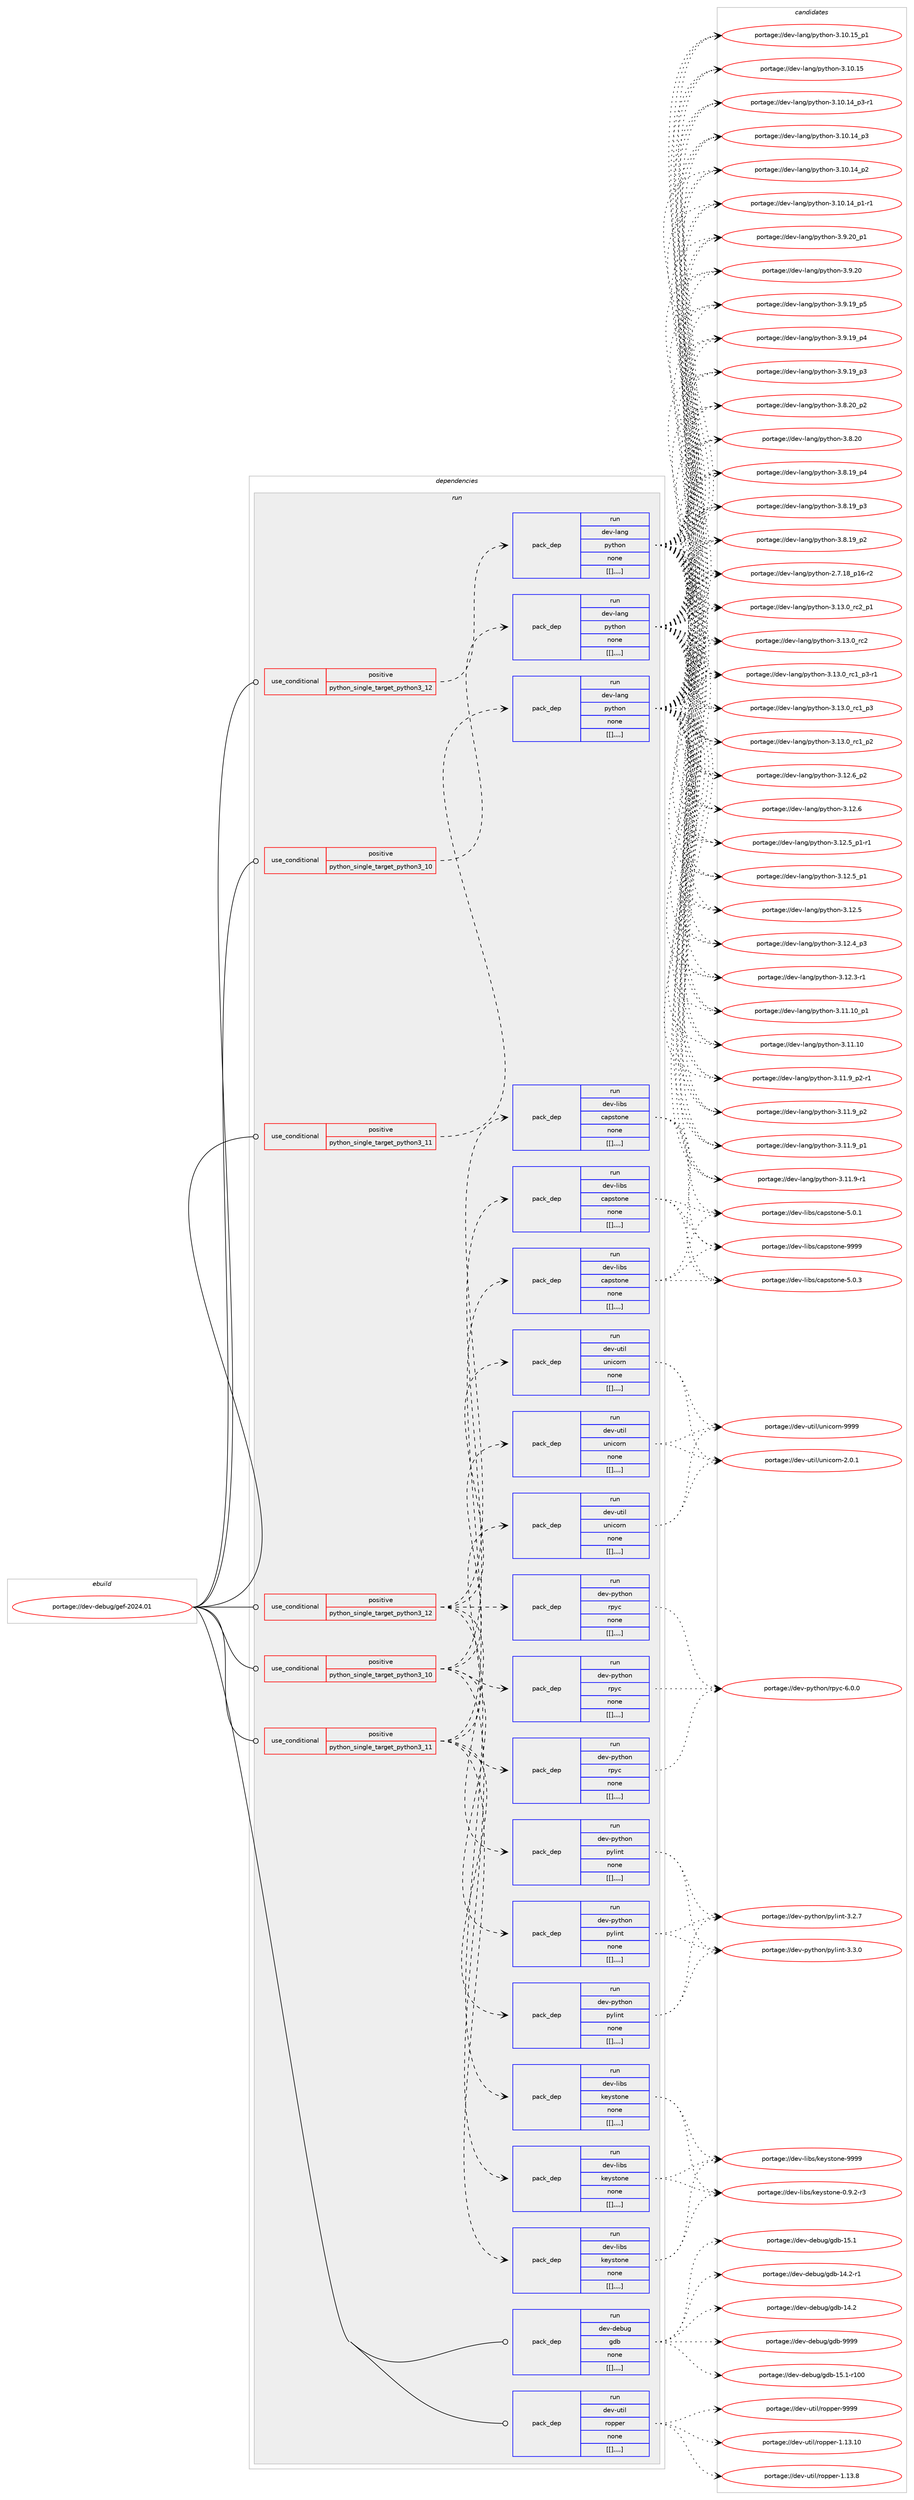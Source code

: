 digraph prolog {

# *************
# Graph options
# *************

newrank=true;
concentrate=true;
compound=true;
graph [rankdir=LR,fontname=Helvetica,fontsize=10,ranksep=1.5];#, ranksep=2.5, nodesep=0.2];
edge  [arrowhead=vee];
node  [fontname=Helvetica,fontsize=10];

# **********
# The ebuild
# **********

subgraph cluster_leftcol {
color=gray;
label=<<i>ebuild</i>>;
id [label="portage://dev-debug/gef-2024.01", color=red, width=4, href="../dev-debug/gef-2024.01.svg"];
}

# ****************
# The dependencies
# ****************

subgraph cluster_midcol {
color=gray;
label=<<i>dependencies</i>>;
subgraph cluster_compile {
fillcolor="#eeeeee";
style=filled;
label=<<i>compile</i>>;
}
subgraph cluster_compileandrun {
fillcolor="#eeeeee";
style=filled;
label=<<i>compile and run</i>>;
}
subgraph cluster_run {
fillcolor="#eeeeee";
style=filled;
label=<<i>run</i>>;
subgraph cond19665 {
dependency72326 [label=<<TABLE BORDER="0" CELLBORDER="1" CELLSPACING="0" CELLPADDING="4"><TR><TD ROWSPAN="3" CELLPADDING="10">use_conditional</TD></TR><TR><TD>positive</TD></TR><TR><TD>python_single_target_python3_10</TD></TR></TABLE>>, shape=none, color=red];
subgraph pack51718 {
dependency72327 [label=<<TABLE BORDER="0" CELLBORDER="1" CELLSPACING="0" CELLPADDING="4" WIDTH="220"><TR><TD ROWSPAN="6" CELLPADDING="30">pack_dep</TD></TR><TR><TD WIDTH="110">run</TD></TR><TR><TD>dev-lang</TD></TR><TR><TD>python</TD></TR><TR><TD>none</TD></TR><TR><TD>[[],,,,]</TD></TR></TABLE>>, shape=none, color=blue];
}
dependency72326:e -> dependency72327:w [weight=20,style="dashed",arrowhead="vee"];
}
id:e -> dependency72326:w [weight=20,style="solid",arrowhead="odot"];
subgraph cond19666 {
dependency72328 [label=<<TABLE BORDER="0" CELLBORDER="1" CELLSPACING="0" CELLPADDING="4"><TR><TD ROWSPAN="3" CELLPADDING="10">use_conditional</TD></TR><TR><TD>positive</TD></TR><TR><TD>python_single_target_python3_10</TD></TR></TABLE>>, shape=none, color=red];
subgraph pack51719 {
dependency72329 [label=<<TABLE BORDER="0" CELLBORDER="1" CELLSPACING="0" CELLPADDING="4" WIDTH="220"><TR><TD ROWSPAN="6" CELLPADDING="30">pack_dep</TD></TR><TR><TD WIDTH="110">run</TD></TR><TR><TD>dev-libs</TD></TR><TR><TD>capstone</TD></TR><TR><TD>none</TD></TR><TR><TD>[[],,,,]</TD></TR></TABLE>>, shape=none, color=blue];
}
dependency72328:e -> dependency72329:w [weight=20,style="dashed",arrowhead="vee"];
subgraph pack51720 {
dependency72330 [label=<<TABLE BORDER="0" CELLBORDER="1" CELLSPACING="0" CELLPADDING="4" WIDTH="220"><TR><TD ROWSPAN="6" CELLPADDING="30">pack_dep</TD></TR><TR><TD WIDTH="110">run</TD></TR><TR><TD>dev-libs</TD></TR><TR><TD>keystone</TD></TR><TR><TD>none</TD></TR><TR><TD>[[],,,,]</TD></TR></TABLE>>, shape=none, color=blue];
}
dependency72328:e -> dependency72330:w [weight=20,style="dashed",arrowhead="vee"];
subgraph pack51721 {
dependency72331 [label=<<TABLE BORDER="0" CELLBORDER="1" CELLSPACING="0" CELLPADDING="4" WIDTH="220"><TR><TD ROWSPAN="6" CELLPADDING="30">pack_dep</TD></TR><TR><TD WIDTH="110">run</TD></TR><TR><TD>dev-python</TD></TR><TR><TD>pylint</TD></TR><TR><TD>none</TD></TR><TR><TD>[[],,,,]</TD></TR></TABLE>>, shape=none, color=blue];
}
dependency72328:e -> dependency72331:w [weight=20,style="dashed",arrowhead="vee"];
subgraph pack51722 {
dependency72332 [label=<<TABLE BORDER="0" CELLBORDER="1" CELLSPACING="0" CELLPADDING="4" WIDTH="220"><TR><TD ROWSPAN="6" CELLPADDING="30">pack_dep</TD></TR><TR><TD WIDTH="110">run</TD></TR><TR><TD>dev-python</TD></TR><TR><TD>rpyc</TD></TR><TR><TD>none</TD></TR><TR><TD>[[],,,,]</TD></TR></TABLE>>, shape=none, color=blue];
}
dependency72328:e -> dependency72332:w [weight=20,style="dashed",arrowhead="vee"];
subgraph pack51723 {
dependency72333 [label=<<TABLE BORDER="0" CELLBORDER="1" CELLSPACING="0" CELLPADDING="4" WIDTH="220"><TR><TD ROWSPAN="6" CELLPADDING="30">pack_dep</TD></TR><TR><TD WIDTH="110">run</TD></TR><TR><TD>dev-util</TD></TR><TR><TD>unicorn</TD></TR><TR><TD>none</TD></TR><TR><TD>[[],,,,]</TD></TR></TABLE>>, shape=none, color=blue];
}
dependency72328:e -> dependency72333:w [weight=20,style="dashed",arrowhead="vee"];
}
id:e -> dependency72328:w [weight=20,style="solid",arrowhead="odot"];
subgraph cond19667 {
dependency72334 [label=<<TABLE BORDER="0" CELLBORDER="1" CELLSPACING="0" CELLPADDING="4"><TR><TD ROWSPAN="3" CELLPADDING="10">use_conditional</TD></TR><TR><TD>positive</TD></TR><TR><TD>python_single_target_python3_11</TD></TR></TABLE>>, shape=none, color=red];
subgraph pack51724 {
dependency72335 [label=<<TABLE BORDER="0" CELLBORDER="1" CELLSPACING="0" CELLPADDING="4" WIDTH="220"><TR><TD ROWSPAN="6" CELLPADDING="30">pack_dep</TD></TR><TR><TD WIDTH="110">run</TD></TR><TR><TD>dev-lang</TD></TR><TR><TD>python</TD></TR><TR><TD>none</TD></TR><TR><TD>[[],,,,]</TD></TR></TABLE>>, shape=none, color=blue];
}
dependency72334:e -> dependency72335:w [weight=20,style="dashed",arrowhead="vee"];
}
id:e -> dependency72334:w [weight=20,style="solid",arrowhead="odot"];
subgraph cond19668 {
dependency72336 [label=<<TABLE BORDER="0" CELLBORDER="1" CELLSPACING="0" CELLPADDING="4"><TR><TD ROWSPAN="3" CELLPADDING="10">use_conditional</TD></TR><TR><TD>positive</TD></TR><TR><TD>python_single_target_python3_11</TD></TR></TABLE>>, shape=none, color=red];
subgraph pack51725 {
dependency72337 [label=<<TABLE BORDER="0" CELLBORDER="1" CELLSPACING="0" CELLPADDING="4" WIDTH="220"><TR><TD ROWSPAN="6" CELLPADDING="30">pack_dep</TD></TR><TR><TD WIDTH="110">run</TD></TR><TR><TD>dev-libs</TD></TR><TR><TD>capstone</TD></TR><TR><TD>none</TD></TR><TR><TD>[[],,,,]</TD></TR></TABLE>>, shape=none, color=blue];
}
dependency72336:e -> dependency72337:w [weight=20,style="dashed",arrowhead="vee"];
subgraph pack51726 {
dependency72338 [label=<<TABLE BORDER="0" CELLBORDER="1" CELLSPACING="0" CELLPADDING="4" WIDTH="220"><TR><TD ROWSPAN="6" CELLPADDING="30">pack_dep</TD></TR><TR><TD WIDTH="110">run</TD></TR><TR><TD>dev-libs</TD></TR><TR><TD>keystone</TD></TR><TR><TD>none</TD></TR><TR><TD>[[],,,,]</TD></TR></TABLE>>, shape=none, color=blue];
}
dependency72336:e -> dependency72338:w [weight=20,style="dashed",arrowhead="vee"];
subgraph pack51727 {
dependency72339 [label=<<TABLE BORDER="0" CELLBORDER="1" CELLSPACING="0" CELLPADDING="4" WIDTH="220"><TR><TD ROWSPAN="6" CELLPADDING="30">pack_dep</TD></TR><TR><TD WIDTH="110">run</TD></TR><TR><TD>dev-python</TD></TR><TR><TD>pylint</TD></TR><TR><TD>none</TD></TR><TR><TD>[[],,,,]</TD></TR></TABLE>>, shape=none, color=blue];
}
dependency72336:e -> dependency72339:w [weight=20,style="dashed",arrowhead="vee"];
subgraph pack51728 {
dependency72340 [label=<<TABLE BORDER="0" CELLBORDER="1" CELLSPACING="0" CELLPADDING="4" WIDTH="220"><TR><TD ROWSPAN="6" CELLPADDING="30">pack_dep</TD></TR><TR><TD WIDTH="110">run</TD></TR><TR><TD>dev-python</TD></TR><TR><TD>rpyc</TD></TR><TR><TD>none</TD></TR><TR><TD>[[],,,,]</TD></TR></TABLE>>, shape=none, color=blue];
}
dependency72336:e -> dependency72340:w [weight=20,style="dashed",arrowhead="vee"];
subgraph pack51729 {
dependency72341 [label=<<TABLE BORDER="0" CELLBORDER="1" CELLSPACING="0" CELLPADDING="4" WIDTH="220"><TR><TD ROWSPAN="6" CELLPADDING="30">pack_dep</TD></TR><TR><TD WIDTH="110">run</TD></TR><TR><TD>dev-util</TD></TR><TR><TD>unicorn</TD></TR><TR><TD>none</TD></TR><TR><TD>[[],,,,]</TD></TR></TABLE>>, shape=none, color=blue];
}
dependency72336:e -> dependency72341:w [weight=20,style="dashed",arrowhead="vee"];
}
id:e -> dependency72336:w [weight=20,style="solid",arrowhead="odot"];
subgraph cond19669 {
dependency72342 [label=<<TABLE BORDER="0" CELLBORDER="1" CELLSPACING="0" CELLPADDING="4"><TR><TD ROWSPAN="3" CELLPADDING="10">use_conditional</TD></TR><TR><TD>positive</TD></TR><TR><TD>python_single_target_python3_12</TD></TR></TABLE>>, shape=none, color=red];
subgraph pack51730 {
dependency72343 [label=<<TABLE BORDER="0" CELLBORDER="1" CELLSPACING="0" CELLPADDING="4" WIDTH="220"><TR><TD ROWSPAN="6" CELLPADDING="30">pack_dep</TD></TR><TR><TD WIDTH="110">run</TD></TR><TR><TD>dev-lang</TD></TR><TR><TD>python</TD></TR><TR><TD>none</TD></TR><TR><TD>[[],,,,]</TD></TR></TABLE>>, shape=none, color=blue];
}
dependency72342:e -> dependency72343:w [weight=20,style="dashed",arrowhead="vee"];
}
id:e -> dependency72342:w [weight=20,style="solid",arrowhead="odot"];
subgraph cond19670 {
dependency72344 [label=<<TABLE BORDER="0" CELLBORDER="1" CELLSPACING="0" CELLPADDING="4"><TR><TD ROWSPAN="3" CELLPADDING="10">use_conditional</TD></TR><TR><TD>positive</TD></TR><TR><TD>python_single_target_python3_12</TD></TR></TABLE>>, shape=none, color=red];
subgraph pack51731 {
dependency72345 [label=<<TABLE BORDER="0" CELLBORDER="1" CELLSPACING="0" CELLPADDING="4" WIDTH="220"><TR><TD ROWSPAN="6" CELLPADDING="30">pack_dep</TD></TR><TR><TD WIDTH="110">run</TD></TR><TR><TD>dev-libs</TD></TR><TR><TD>capstone</TD></TR><TR><TD>none</TD></TR><TR><TD>[[],,,,]</TD></TR></TABLE>>, shape=none, color=blue];
}
dependency72344:e -> dependency72345:w [weight=20,style="dashed",arrowhead="vee"];
subgraph pack51732 {
dependency72346 [label=<<TABLE BORDER="0" CELLBORDER="1" CELLSPACING="0" CELLPADDING="4" WIDTH="220"><TR><TD ROWSPAN="6" CELLPADDING="30">pack_dep</TD></TR><TR><TD WIDTH="110">run</TD></TR><TR><TD>dev-libs</TD></TR><TR><TD>keystone</TD></TR><TR><TD>none</TD></TR><TR><TD>[[],,,,]</TD></TR></TABLE>>, shape=none, color=blue];
}
dependency72344:e -> dependency72346:w [weight=20,style="dashed",arrowhead="vee"];
subgraph pack51733 {
dependency72347 [label=<<TABLE BORDER="0" CELLBORDER="1" CELLSPACING="0" CELLPADDING="4" WIDTH="220"><TR><TD ROWSPAN="6" CELLPADDING="30">pack_dep</TD></TR><TR><TD WIDTH="110">run</TD></TR><TR><TD>dev-python</TD></TR><TR><TD>pylint</TD></TR><TR><TD>none</TD></TR><TR><TD>[[],,,,]</TD></TR></TABLE>>, shape=none, color=blue];
}
dependency72344:e -> dependency72347:w [weight=20,style="dashed",arrowhead="vee"];
subgraph pack51734 {
dependency72348 [label=<<TABLE BORDER="0" CELLBORDER="1" CELLSPACING="0" CELLPADDING="4" WIDTH="220"><TR><TD ROWSPAN="6" CELLPADDING="30">pack_dep</TD></TR><TR><TD WIDTH="110">run</TD></TR><TR><TD>dev-python</TD></TR><TR><TD>rpyc</TD></TR><TR><TD>none</TD></TR><TR><TD>[[],,,,]</TD></TR></TABLE>>, shape=none, color=blue];
}
dependency72344:e -> dependency72348:w [weight=20,style="dashed",arrowhead="vee"];
subgraph pack51735 {
dependency72349 [label=<<TABLE BORDER="0" CELLBORDER="1" CELLSPACING="0" CELLPADDING="4" WIDTH="220"><TR><TD ROWSPAN="6" CELLPADDING="30">pack_dep</TD></TR><TR><TD WIDTH="110">run</TD></TR><TR><TD>dev-util</TD></TR><TR><TD>unicorn</TD></TR><TR><TD>none</TD></TR><TR><TD>[[],,,,]</TD></TR></TABLE>>, shape=none, color=blue];
}
dependency72344:e -> dependency72349:w [weight=20,style="dashed",arrowhead="vee"];
}
id:e -> dependency72344:w [weight=20,style="solid",arrowhead="odot"];
subgraph pack51736 {
dependency72350 [label=<<TABLE BORDER="0" CELLBORDER="1" CELLSPACING="0" CELLPADDING="4" WIDTH="220"><TR><TD ROWSPAN="6" CELLPADDING="30">pack_dep</TD></TR><TR><TD WIDTH="110">run</TD></TR><TR><TD>dev-debug</TD></TR><TR><TD>gdb</TD></TR><TR><TD>none</TD></TR><TR><TD>[[],,,,]</TD></TR></TABLE>>, shape=none, color=blue];
}
id:e -> dependency72350:w [weight=20,style="solid",arrowhead="odot"];
subgraph pack51737 {
dependency72351 [label=<<TABLE BORDER="0" CELLBORDER="1" CELLSPACING="0" CELLPADDING="4" WIDTH="220"><TR><TD ROWSPAN="6" CELLPADDING="30">pack_dep</TD></TR><TR><TD WIDTH="110">run</TD></TR><TR><TD>dev-util</TD></TR><TR><TD>ropper</TD></TR><TR><TD>none</TD></TR><TR><TD>[[],,,,]</TD></TR></TABLE>>, shape=none, color=blue];
}
id:e -> dependency72351:w [weight=20,style="solid",arrowhead="odot"];
}
}

# **************
# The candidates
# **************

subgraph cluster_choices {
rank=same;
color=gray;
label=<<i>candidates</i>>;

subgraph choice51718 {
color=black;
nodesep=1;
choice100101118451089711010347112121116104111110455146495146489511499509511249 [label="portage://dev-lang/python-3.13.0_rc2_p1", color=red, width=4,href="../dev-lang/python-3.13.0_rc2_p1.svg"];
choice10010111845108971101034711212111610411111045514649514648951149950 [label="portage://dev-lang/python-3.13.0_rc2", color=red, width=4,href="../dev-lang/python-3.13.0_rc2.svg"];
choice1001011184510897110103471121211161041111104551464951464895114994995112514511449 [label="portage://dev-lang/python-3.13.0_rc1_p3-r1", color=red, width=4,href="../dev-lang/python-3.13.0_rc1_p3-r1.svg"];
choice100101118451089711010347112121116104111110455146495146489511499499511251 [label="portage://dev-lang/python-3.13.0_rc1_p3", color=red, width=4,href="../dev-lang/python-3.13.0_rc1_p3.svg"];
choice100101118451089711010347112121116104111110455146495146489511499499511250 [label="portage://dev-lang/python-3.13.0_rc1_p2", color=red, width=4,href="../dev-lang/python-3.13.0_rc1_p2.svg"];
choice100101118451089711010347112121116104111110455146495046549511250 [label="portage://dev-lang/python-3.12.6_p2", color=red, width=4,href="../dev-lang/python-3.12.6_p2.svg"];
choice10010111845108971101034711212111610411111045514649504654 [label="portage://dev-lang/python-3.12.6", color=red, width=4,href="../dev-lang/python-3.12.6.svg"];
choice1001011184510897110103471121211161041111104551464950465395112494511449 [label="portage://dev-lang/python-3.12.5_p1-r1", color=red, width=4,href="../dev-lang/python-3.12.5_p1-r1.svg"];
choice100101118451089711010347112121116104111110455146495046539511249 [label="portage://dev-lang/python-3.12.5_p1", color=red, width=4,href="../dev-lang/python-3.12.5_p1.svg"];
choice10010111845108971101034711212111610411111045514649504653 [label="portage://dev-lang/python-3.12.5", color=red, width=4,href="../dev-lang/python-3.12.5.svg"];
choice100101118451089711010347112121116104111110455146495046529511251 [label="portage://dev-lang/python-3.12.4_p3", color=red, width=4,href="../dev-lang/python-3.12.4_p3.svg"];
choice100101118451089711010347112121116104111110455146495046514511449 [label="portage://dev-lang/python-3.12.3-r1", color=red, width=4,href="../dev-lang/python-3.12.3-r1.svg"];
choice10010111845108971101034711212111610411111045514649494649489511249 [label="portage://dev-lang/python-3.11.10_p1", color=red, width=4,href="../dev-lang/python-3.11.10_p1.svg"];
choice1001011184510897110103471121211161041111104551464949464948 [label="portage://dev-lang/python-3.11.10", color=red, width=4,href="../dev-lang/python-3.11.10.svg"];
choice1001011184510897110103471121211161041111104551464949465795112504511449 [label="portage://dev-lang/python-3.11.9_p2-r1", color=red, width=4,href="../dev-lang/python-3.11.9_p2-r1.svg"];
choice100101118451089711010347112121116104111110455146494946579511250 [label="portage://dev-lang/python-3.11.9_p2", color=red, width=4,href="../dev-lang/python-3.11.9_p2.svg"];
choice100101118451089711010347112121116104111110455146494946579511249 [label="portage://dev-lang/python-3.11.9_p1", color=red, width=4,href="../dev-lang/python-3.11.9_p1.svg"];
choice100101118451089711010347112121116104111110455146494946574511449 [label="portage://dev-lang/python-3.11.9-r1", color=red, width=4,href="../dev-lang/python-3.11.9-r1.svg"];
choice10010111845108971101034711212111610411111045514649484649539511249 [label="portage://dev-lang/python-3.10.15_p1", color=red, width=4,href="../dev-lang/python-3.10.15_p1.svg"];
choice1001011184510897110103471121211161041111104551464948464953 [label="portage://dev-lang/python-3.10.15", color=red, width=4,href="../dev-lang/python-3.10.15.svg"];
choice100101118451089711010347112121116104111110455146494846495295112514511449 [label="portage://dev-lang/python-3.10.14_p3-r1", color=red, width=4,href="../dev-lang/python-3.10.14_p3-r1.svg"];
choice10010111845108971101034711212111610411111045514649484649529511251 [label="portage://dev-lang/python-3.10.14_p3", color=red, width=4,href="../dev-lang/python-3.10.14_p3.svg"];
choice10010111845108971101034711212111610411111045514649484649529511250 [label="portage://dev-lang/python-3.10.14_p2", color=red, width=4,href="../dev-lang/python-3.10.14_p2.svg"];
choice100101118451089711010347112121116104111110455146494846495295112494511449 [label="portage://dev-lang/python-3.10.14_p1-r1", color=red, width=4,href="../dev-lang/python-3.10.14_p1-r1.svg"];
choice100101118451089711010347112121116104111110455146574650489511249 [label="portage://dev-lang/python-3.9.20_p1", color=red, width=4,href="../dev-lang/python-3.9.20_p1.svg"];
choice10010111845108971101034711212111610411111045514657465048 [label="portage://dev-lang/python-3.9.20", color=red, width=4,href="../dev-lang/python-3.9.20.svg"];
choice100101118451089711010347112121116104111110455146574649579511253 [label="portage://dev-lang/python-3.9.19_p5", color=red, width=4,href="../dev-lang/python-3.9.19_p5.svg"];
choice100101118451089711010347112121116104111110455146574649579511252 [label="portage://dev-lang/python-3.9.19_p4", color=red, width=4,href="../dev-lang/python-3.9.19_p4.svg"];
choice100101118451089711010347112121116104111110455146574649579511251 [label="portage://dev-lang/python-3.9.19_p3", color=red, width=4,href="../dev-lang/python-3.9.19_p3.svg"];
choice100101118451089711010347112121116104111110455146564650489511250 [label="portage://dev-lang/python-3.8.20_p2", color=red, width=4,href="../dev-lang/python-3.8.20_p2.svg"];
choice10010111845108971101034711212111610411111045514656465048 [label="portage://dev-lang/python-3.8.20", color=red, width=4,href="../dev-lang/python-3.8.20.svg"];
choice100101118451089711010347112121116104111110455146564649579511252 [label="portage://dev-lang/python-3.8.19_p4", color=red, width=4,href="../dev-lang/python-3.8.19_p4.svg"];
choice100101118451089711010347112121116104111110455146564649579511251 [label="portage://dev-lang/python-3.8.19_p3", color=red, width=4,href="../dev-lang/python-3.8.19_p3.svg"];
choice100101118451089711010347112121116104111110455146564649579511250 [label="portage://dev-lang/python-3.8.19_p2", color=red, width=4,href="../dev-lang/python-3.8.19_p2.svg"];
choice100101118451089711010347112121116104111110455046554649569511249544511450 [label="portage://dev-lang/python-2.7.18_p16-r2", color=red, width=4,href="../dev-lang/python-2.7.18_p16-r2.svg"];
dependency72327:e -> choice100101118451089711010347112121116104111110455146495146489511499509511249:w [style=dotted,weight="100"];
dependency72327:e -> choice10010111845108971101034711212111610411111045514649514648951149950:w [style=dotted,weight="100"];
dependency72327:e -> choice1001011184510897110103471121211161041111104551464951464895114994995112514511449:w [style=dotted,weight="100"];
dependency72327:e -> choice100101118451089711010347112121116104111110455146495146489511499499511251:w [style=dotted,weight="100"];
dependency72327:e -> choice100101118451089711010347112121116104111110455146495146489511499499511250:w [style=dotted,weight="100"];
dependency72327:e -> choice100101118451089711010347112121116104111110455146495046549511250:w [style=dotted,weight="100"];
dependency72327:e -> choice10010111845108971101034711212111610411111045514649504654:w [style=dotted,weight="100"];
dependency72327:e -> choice1001011184510897110103471121211161041111104551464950465395112494511449:w [style=dotted,weight="100"];
dependency72327:e -> choice100101118451089711010347112121116104111110455146495046539511249:w [style=dotted,weight="100"];
dependency72327:e -> choice10010111845108971101034711212111610411111045514649504653:w [style=dotted,weight="100"];
dependency72327:e -> choice100101118451089711010347112121116104111110455146495046529511251:w [style=dotted,weight="100"];
dependency72327:e -> choice100101118451089711010347112121116104111110455146495046514511449:w [style=dotted,weight="100"];
dependency72327:e -> choice10010111845108971101034711212111610411111045514649494649489511249:w [style=dotted,weight="100"];
dependency72327:e -> choice1001011184510897110103471121211161041111104551464949464948:w [style=dotted,weight="100"];
dependency72327:e -> choice1001011184510897110103471121211161041111104551464949465795112504511449:w [style=dotted,weight="100"];
dependency72327:e -> choice100101118451089711010347112121116104111110455146494946579511250:w [style=dotted,weight="100"];
dependency72327:e -> choice100101118451089711010347112121116104111110455146494946579511249:w [style=dotted,weight="100"];
dependency72327:e -> choice100101118451089711010347112121116104111110455146494946574511449:w [style=dotted,weight="100"];
dependency72327:e -> choice10010111845108971101034711212111610411111045514649484649539511249:w [style=dotted,weight="100"];
dependency72327:e -> choice1001011184510897110103471121211161041111104551464948464953:w [style=dotted,weight="100"];
dependency72327:e -> choice100101118451089711010347112121116104111110455146494846495295112514511449:w [style=dotted,weight="100"];
dependency72327:e -> choice10010111845108971101034711212111610411111045514649484649529511251:w [style=dotted,weight="100"];
dependency72327:e -> choice10010111845108971101034711212111610411111045514649484649529511250:w [style=dotted,weight="100"];
dependency72327:e -> choice100101118451089711010347112121116104111110455146494846495295112494511449:w [style=dotted,weight="100"];
dependency72327:e -> choice100101118451089711010347112121116104111110455146574650489511249:w [style=dotted,weight="100"];
dependency72327:e -> choice10010111845108971101034711212111610411111045514657465048:w [style=dotted,weight="100"];
dependency72327:e -> choice100101118451089711010347112121116104111110455146574649579511253:w [style=dotted,weight="100"];
dependency72327:e -> choice100101118451089711010347112121116104111110455146574649579511252:w [style=dotted,weight="100"];
dependency72327:e -> choice100101118451089711010347112121116104111110455146574649579511251:w [style=dotted,weight="100"];
dependency72327:e -> choice100101118451089711010347112121116104111110455146564650489511250:w [style=dotted,weight="100"];
dependency72327:e -> choice10010111845108971101034711212111610411111045514656465048:w [style=dotted,weight="100"];
dependency72327:e -> choice100101118451089711010347112121116104111110455146564649579511252:w [style=dotted,weight="100"];
dependency72327:e -> choice100101118451089711010347112121116104111110455146564649579511251:w [style=dotted,weight="100"];
dependency72327:e -> choice100101118451089711010347112121116104111110455146564649579511250:w [style=dotted,weight="100"];
dependency72327:e -> choice100101118451089711010347112121116104111110455046554649569511249544511450:w [style=dotted,weight="100"];
}
subgraph choice51719 {
color=black;
nodesep=1;
choice10010111845108105981154799971121151161111101014557575757 [label="portage://dev-libs/capstone-9999", color=red, width=4,href="../dev-libs/capstone-9999.svg"];
choice1001011184510810598115479997112115116111110101455346484651 [label="portage://dev-libs/capstone-5.0.3", color=red, width=4,href="../dev-libs/capstone-5.0.3.svg"];
choice1001011184510810598115479997112115116111110101455346484649 [label="portage://dev-libs/capstone-5.0.1", color=red, width=4,href="../dev-libs/capstone-5.0.1.svg"];
dependency72329:e -> choice10010111845108105981154799971121151161111101014557575757:w [style=dotted,weight="100"];
dependency72329:e -> choice1001011184510810598115479997112115116111110101455346484651:w [style=dotted,weight="100"];
dependency72329:e -> choice1001011184510810598115479997112115116111110101455346484649:w [style=dotted,weight="100"];
}
subgraph choice51720 {
color=black;
nodesep=1;
choice1001011184510810598115471071011211151161111101014557575757 [label="portage://dev-libs/keystone-9999", color=red, width=4,href="../dev-libs/keystone-9999.svg"];
choice1001011184510810598115471071011211151161111101014548465746504511451 [label="portage://dev-libs/keystone-0.9.2-r3", color=red, width=4,href="../dev-libs/keystone-0.9.2-r3.svg"];
dependency72330:e -> choice1001011184510810598115471071011211151161111101014557575757:w [style=dotted,weight="100"];
dependency72330:e -> choice1001011184510810598115471071011211151161111101014548465746504511451:w [style=dotted,weight="100"];
}
subgraph choice51721 {
color=black;
nodesep=1;
choice1001011184511212111610411111047112121108105110116455146514648 [label="portage://dev-python/pylint-3.3.0", color=red, width=4,href="../dev-python/pylint-3.3.0.svg"];
choice1001011184511212111610411111047112121108105110116455146504655 [label="portage://dev-python/pylint-3.2.7", color=red, width=4,href="../dev-python/pylint-3.2.7.svg"];
dependency72331:e -> choice1001011184511212111610411111047112121108105110116455146514648:w [style=dotted,weight="100"];
dependency72331:e -> choice1001011184511212111610411111047112121108105110116455146504655:w [style=dotted,weight="100"];
}
subgraph choice51722 {
color=black;
nodesep=1;
choice100101118451121211161041111104711411212199455446484648 [label="portage://dev-python/rpyc-6.0.0", color=red, width=4,href="../dev-python/rpyc-6.0.0.svg"];
dependency72332:e -> choice100101118451121211161041111104711411212199455446484648:w [style=dotted,weight="100"];
}
subgraph choice51723 {
color=black;
nodesep=1;
choice1001011184511711610510847117110105991111141104557575757 [label="portage://dev-util/unicorn-9999", color=red, width=4,href="../dev-util/unicorn-9999.svg"];
choice100101118451171161051084711711010599111114110455046484649 [label="portage://dev-util/unicorn-2.0.1", color=red, width=4,href="../dev-util/unicorn-2.0.1.svg"];
dependency72333:e -> choice1001011184511711610510847117110105991111141104557575757:w [style=dotted,weight="100"];
dependency72333:e -> choice100101118451171161051084711711010599111114110455046484649:w [style=dotted,weight="100"];
}
subgraph choice51724 {
color=black;
nodesep=1;
choice100101118451089711010347112121116104111110455146495146489511499509511249 [label="portage://dev-lang/python-3.13.0_rc2_p1", color=red, width=4,href="../dev-lang/python-3.13.0_rc2_p1.svg"];
choice10010111845108971101034711212111610411111045514649514648951149950 [label="portage://dev-lang/python-3.13.0_rc2", color=red, width=4,href="../dev-lang/python-3.13.0_rc2.svg"];
choice1001011184510897110103471121211161041111104551464951464895114994995112514511449 [label="portage://dev-lang/python-3.13.0_rc1_p3-r1", color=red, width=4,href="../dev-lang/python-3.13.0_rc1_p3-r1.svg"];
choice100101118451089711010347112121116104111110455146495146489511499499511251 [label="portage://dev-lang/python-3.13.0_rc1_p3", color=red, width=4,href="../dev-lang/python-3.13.0_rc1_p3.svg"];
choice100101118451089711010347112121116104111110455146495146489511499499511250 [label="portage://dev-lang/python-3.13.0_rc1_p2", color=red, width=4,href="../dev-lang/python-3.13.0_rc1_p2.svg"];
choice100101118451089711010347112121116104111110455146495046549511250 [label="portage://dev-lang/python-3.12.6_p2", color=red, width=4,href="../dev-lang/python-3.12.6_p2.svg"];
choice10010111845108971101034711212111610411111045514649504654 [label="portage://dev-lang/python-3.12.6", color=red, width=4,href="../dev-lang/python-3.12.6.svg"];
choice1001011184510897110103471121211161041111104551464950465395112494511449 [label="portage://dev-lang/python-3.12.5_p1-r1", color=red, width=4,href="../dev-lang/python-3.12.5_p1-r1.svg"];
choice100101118451089711010347112121116104111110455146495046539511249 [label="portage://dev-lang/python-3.12.5_p1", color=red, width=4,href="../dev-lang/python-3.12.5_p1.svg"];
choice10010111845108971101034711212111610411111045514649504653 [label="portage://dev-lang/python-3.12.5", color=red, width=4,href="../dev-lang/python-3.12.5.svg"];
choice100101118451089711010347112121116104111110455146495046529511251 [label="portage://dev-lang/python-3.12.4_p3", color=red, width=4,href="../dev-lang/python-3.12.4_p3.svg"];
choice100101118451089711010347112121116104111110455146495046514511449 [label="portage://dev-lang/python-3.12.3-r1", color=red, width=4,href="../dev-lang/python-3.12.3-r1.svg"];
choice10010111845108971101034711212111610411111045514649494649489511249 [label="portage://dev-lang/python-3.11.10_p1", color=red, width=4,href="../dev-lang/python-3.11.10_p1.svg"];
choice1001011184510897110103471121211161041111104551464949464948 [label="portage://dev-lang/python-3.11.10", color=red, width=4,href="../dev-lang/python-3.11.10.svg"];
choice1001011184510897110103471121211161041111104551464949465795112504511449 [label="portage://dev-lang/python-3.11.9_p2-r1", color=red, width=4,href="../dev-lang/python-3.11.9_p2-r1.svg"];
choice100101118451089711010347112121116104111110455146494946579511250 [label="portage://dev-lang/python-3.11.9_p2", color=red, width=4,href="../dev-lang/python-3.11.9_p2.svg"];
choice100101118451089711010347112121116104111110455146494946579511249 [label="portage://dev-lang/python-3.11.9_p1", color=red, width=4,href="../dev-lang/python-3.11.9_p1.svg"];
choice100101118451089711010347112121116104111110455146494946574511449 [label="portage://dev-lang/python-3.11.9-r1", color=red, width=4,href="../dev-lang/python-3.11.9-r1.svg"];
choice10010111845108971101034711212111610411111045514649484649539511249 [label="portage://dev-lang/python-3.10.15_p1", color=red, width=4,href="../dev-lang/python-3.10.15_p1.svg"];
choice1001011184510897110103471121211161041111104551464948464953 [label="portage://dev-lang/python-3.10.15", color=red, width=4,href="../dev-lang/python-3.10.15.svg"];
choice100101118451089711010347112121116104111110455146494846495295112514511449 [label="portage://dev-lang/python-3.10.14_p3-r1", color=red, width=4,href="../dev-lang/python-3.10.14_p3-r1.svg"];
choice10010111845108971101034711212111610411111045514649484649529511251 [label="portage://dev-lang/python-3.10.14_p3", color=red, width=4,href="../dev-lang/python-3.10.14_p3.svg"];
choice10010111845108971101034711212111610411111045514649484649529511250 [label="portage://dev-lang/python-3.10.14_p2", color=red, width=4,href="../dev-lang/python-3.10.14_p2.svg"];
choice100101118451089711010347112121116104111110455146494846495295112494511449 [label="portage://dev-lang/python-3.10.14_p1-r1", color=red, width=4,href="../dev-lang/python-3.10.14_p1-r1.svg"];
choice100101118451089711010347112121116104111110455146574650489511249 [label="portage://dev-lang/python-3.9.20_p1", color=red, width=4,href="../dev-lang/python-3.9.20_p1.svg"];
choice10010111845108971101034711212111610411111045514657465048 [label="portage://dev-lang/python-3.9.20", color=red, width=4,href="../dev-lang/python-3.9.20.svg"];
choice100101118451089711010347112121116104111110455146574649579511253 [label="portage://dev-lang/python-3.9.19_p5", color=red, width=4,href="../dev-lang/python-3.9.19_p5.svg"];
choice100101118451089711010347112121116104111110455146574649579511252 [label="portage://dev-lang/python-3.9.19_p4", color=red, width=4,href="../dev-lang/python-3.9.19_p4.svg"];
choice100101118451089711010347112121116104111110455146574649579511251 [label="portage://dev-lang/python-3.9.19_p3", color=red, width=4,href="../dev-lang/python-3.9.19_p3.svg"];
choice100101118451089711010347112121116104111110455146564650489511250 [label="portage://dev-lang/python-3.8.20_p2", color=red, width=4,href="../dev-lang/python-3.8.20_p2.svg"];
choice10010111845108971101034711212111610411111045514656465048 [label="portage://dev-lang/python-3.8.20", color=red, width=4,href="../dev-lang/python-3.8.20.svg"];
choice100101118451089711010347112121116104111110455146564649579511252 [label="portage://dev-lang/python-3.8.19_p4", color=red, width=4,href="../dev-lang/python-3.8.19_p4.svg"];
choice100101118451089711010347112121116104111110455146564649579511251 [label="portage://dev-lang/python-3.8.19_p3", color=red, width=4,href="../dev-lang/python-3.8.19_p3.svg"];
choice100101118451089711010347112121116104111110455146564649579511250 [label="portage://dev-lang/python-3.8.19_p2", color=red, width=4,href="../dev-lang/python-3.8.19_p2.svg"];
choice100101118451089711010347112121116104111110455046554649569511249544511450 [label="portage://dev-lang/python-2.7.18_p16-r2", color=red, width=4,href="../dev-lang/python-2.7.18_p16-r2.svg"];
dependency72335:e -> choice100101118451089711010347112121116104111110455146495146489511499509511249:w [style=dotted,weight="100"];
dependency72335:e -> choice10010111845108971101034711212111610411111045514649514648951149950:w [style=dotted,weight="100"];
dependency72335:e -> choice1001011184510897110103471121211161041111104551464951464895114994995112514511449:w [style=dotted,weight="100"];
dependency72335:e -> choice100101118451089711010347112121116104111110455146495146489511499499511251:w [style=dotted,weight="100"];
dependency72335:e -> choice100101118451089711010347112121116104111110455146495146489511499499511250:w [style=dotted,weight="100"];
dependency72335:e -> choice100101118451089711010347112121116104111110455146495046549511250:w [style=dotted,weight="100"];
dependency72335:e -> choice10010111845108971101034711212111610411111045514649504654:w [style=dotted,weight="100"];
dependency72335:e -> choice1001011184510897110103471121211161041111104551464950465395112494511449:w [style=dotted,weight="100"];
dependency72335:e -> choice100101118451089711010347112121116104111110455146495046539511249:w [style=dotted,weight="100"];
dependency72335:e -> choice10010111845108971101034711212111610411111045514649504653:w [style=dotted,weight="100"];
dependency72335:e -> choice100101118451089711010347112121116104111110455146495046529511251:w [style=dotted,weight="100"];
dependency72335:e -> choice100101118451089711010347112121116104111110455146495046514511449:w [style=dotted,weight="100"];
dependency72335:e -> choice10010111845108971101034711212111610411111045514649494649489511249:w [style=dotted,weight="100"];
dependency72335:e -> choice1001011184510897110103471121211161041111104551464949464948:w [style=dotted,weight="100"];
dependency72335:e -> choice1001011184510897110103471121211161041111104551464949465795112504511449:w [style=dotted,weight="100"];
dependency72335:e -> choice100101118451089711010347112121116104111110455146494946579511250:w [style=dotted,weight="100"];
dependency72335:e -> choice100101118451089711010347112121116104111110455146494946579511249:w [style=dotted,weight="100"];
dependency72335:e -> choice100101118451089711010347112121116104111110455146494946574511449:w [style=dotted,weight="100"];
dependency72335:e -> choice10010111845108971101034711212111610411111045514649484649539511249:w [style=dotted,weight="100"];
dependency72335:e -> choice1001011184510897110103471121211161041111104551464948464953:w [style=dotted,weight="100"];
dependency72335:e -> choice100101118451089711010347112121116104111110455146494846495295112514511449:w [style=dotted,weight="100"];
dependency72335:e -> choice10010111845108971101034711212111610411111045514649484649529511251:w [style=dotted,weight="100"];
dependency72335:e -> choice10010111845108971101034711212111610411111045514649484649529511250:w [style=dotted,weight="100"];
dependency72335:e -> choice100101118451089711010347112121116104111110455146494846495295112494511449:w [style=dotted,weight="100"];
dependency72335:e -> choice100101118451089711010347112121116104111110455146574650489511249:w [style=dotted,weight="100"];
dependency72335:e -> choice10010111845108971101034711212111610411111045514657465048:w [style=dotted,weight="100"];
dependency72335:e -> choice100101118451089711010347112121116104111110455146574649579511253:w [style=dotted,weight="100"];
dependency72335:e -> choice100101118451089711010347112121116104111110455146574649579511252:w [style=dotted,weight="100"];
dependency72335:e -> choice100101118451089711010347112121116104111110455146574649579511251:w [style=dotted,weight="100"];
dependency72335:e -> choice100101118451089711010347112121116104111110455146564650489511250:w [style=dotted,weight="100"];
dependency72335:e -> choice10010111845108971101034711212111610411111045514656465048:w [style=dotted,weight="100"];
dependency72335:e -> choice100101118451089711010347112121116104111110455146564649579511252:w [style=dotted,weight="100"];
dependency72335:e -> choice100101118451089711010347112121116104111110455146564649579511251:w [style=dotted,weight="100"];
dependency72335:e -> choice100101118451089711010347112121116104111110455146564649579511250:w [style=dotted,weight="100"];
dependency72335:e -> choice100101118451089711010347112121116104111110455046554649569511249544511450:w [style=dotted,weight="100"];
}
subgraph choice51725 {
color=black;
nodesep=1;
choice10010111845108105981154799971121151161111101014557575757 [label="portage://dev-libs/capstone-9999", color=red, width=4,href="../dev-libs/capstone-9999.svg"];
choice1001011184510810598115479997112115116111110101455346484651 [label="portage://dev-libs/capstone-5.0.3", color=red, width=4,href="../dev-libs/capstone-5.0.3.svg"];
choice1001011184510810598115479997112115116111110101455346484649 [label="portage://dev-libs/capstone-5.0.1", color=red, width=4,href="../dev-libs/capstone-5.0.1.svg"];
dependency72337:e -> choice10010111845108105981154799971121151161111101014557575757:w [style=dotted,weight="100"];
dependency72337:e -> choice1001011184510810598115479997112115116111110101455346484651:w [style=dotted,weight="100"];
dependency72337:e -> choice1001011184510810598115479997112115116111110101455346484649:w [style=dotted,weight="100"];
}
subgraph choice51726 {
color=black;
nodesep=1;
choice1001011184510810598115471071011211151161111101014557575757 [label="portage://dev-libs/keystone-9999", color=red, width=4,href="../dev-libs/keystone-9999.svg"];
choice1001011184510810598115471071011211151161111101014548465746504511451 [label="portage://dev-libs/keystone-0.9.2-r3", color=red, width=4,href="../dev-libs/keystone-0.9.2-r3.svg"];
dependency72338:e -> choice1001011184510810598115471071011211151161111101014557575757:w [style=dotted,weight="100"];
dependency72338:e -> choice1001011184510810598115471071011211151161111101014548465746504511451:w [style=dotted,weight="100"];
}
subgraph choice51727 {
color=black;
nodesep=1;
choice1001011184511212111610411111047112121108105110116455146514648 [label="portage://dev-python/pylint-3.3.0", color=red, width=4,href="../dev-python/pylint-3.3.0.svg"];
choice1001011184511212111610411111047112121108105110116455146504655 [label="portage://dev-python/pylint-3.2.7", color=red, width=4,href="../dev-python/pylint-3.2.7.svg"];
dependency72339:e -> choice1001011184511212111610411111047112121108105110116455146514648:w [style=dotted,weight="100"];
dependency72339:e -> choice1001011184511212111610411111047112121108105110116455146504655:w [style=dotted,weight="100"];
}
subgraph choice51728 {
color=black;
nodesep=1;
choice100101118451121211161041111104711411212199455446484648 [label="portage://dev-python/rpyc-6.0.0", color=red, width=4,href="../dev-python/rpyc-6.0.0.svg"];
dependency72340:e -> choice100101118451121211161041111104711411212199455446484648:w [style=dotted,weight="100"];
}
subgraph choice51729 {
color=black;
nodesep=1;
choice1001011184511711610510847117110105991111141104557575757 [label="portage://dev-util/unicorn-9999", color=red, width=4,href="../dev-util/unicorn-9999.svg"];
choice100101118451171161051084711711010599111114110455046484649 [label="portage://dev-util/unicorn-2.0.1", color=red, width=4,href="../dev-util/unicorn-2.0.1.svg"];
dependency72341:e -> choice1001011184511711610510847117110105991111141104557575757:w [style=dotted,weight="100"];
dependency72341:e -> choice100101118451171161051084711711010599111114110455046484649:w [style=dotted,weight="100"];
}
subgraph choice51730 {
color=black;
nodesep=1;
choice100101118451089711010347112121116104111110455146495146489511499509511249 [label="portage://dev-lang/python-3.13.0_rc2_p1", color=red, width=4,href="../dev-lang/python-3.13.0_rc2_p1.svg"];
choice10010111845108971101034711212111610411111045514649514648951149950 [label="portage://dev-lang/python-3.13.0_rc2", color=red, width=4,href="../dev-lang/python-3.13.0_rc2.svg"];
choice1001011184510897110103471121211161041111104551464951464895114994995112514511449 [label="portage://dev-lang/python-3.13.0_rc1_p3-r1", color=red, width=4,href="../dev-lang/python-3.13.0_rc1_p3-r1.svg"];
choice100101118451089711010347112121116104111110455146495146489511499499511251 [label="portage://dev-lang/python-3.13.0_rc1_p3", color=red, width=4,href="../dev-lang/python-3.13.0_rc1_p3.svg"];
choice100101118451089711010347112121116104111110455146495146489511499499511250 [label="portage://dev-lang/python-3.13.0_rc1_p2", color=red, width=4,href="../dev-lang/python-3.13.0_rc1_p2.svg"];
choice100101118451089711010347112121116104111110455146495046549511250 [label="portage://dev-lang/python-3.12.6_p2", color=red, width=4,href="../dev-lang/python-3.12.6_p2.svg"];
choice10010111845108971101034711212111610411111045514649504654 [label="portage://dev-lang/python-3.12.6", color=red, width=4,href="../dev-lang/python-3.12.6.svg"];
choice1001011184510897110103471121211161041111104551464950465395112494511449 [label="portage://dev-lang/python-3.12.5_p1-r1", color=red, width=4,href="../dev-lang/python-3.12.5_p1-r1.svg"];
choice100101118451089711010347112121116104111110455146495046539511249 [label="portage://dev-lang/python-3.12.5_p1", color=red, width=4,href="../dev-lang/python-3.12.5_p1.svg"];
choice10010111845108971101034711212111610411111045514649504653 [label="portage://dev-lang/python-3.12.5", color=red, width=4,href="../dev-lang/python-3.12.5.svg"];
choice100101118451089711010347112121116104111110455146495046529511251 [label="portage://dev-lang/python-3.12.4_p3", color=red, width=4,href="../dev-lang/python-3.12.4_p3.svg"];
choice100101118451089711010347112121116104111110455146495046514511449 [label="portage://dev-lang/python-3.12.3-r1", color=red, width=4,href="../dev-lang/python-3.12.3-r1.svg"];
choice10010111845108971101034711212111610411111045514649494649489511249 [label="portage://dev-lang/python-3.11.10_p1", color=red, width=4,href="../dev-lang/python-3.11.10_p1.svg"];
choice1001011184510897110103471121211161041111104551464949464948 [label="portage://dev-lang/python-3.11.10", color=red, width=4,href="../dev-lang/python-3.11.10.svg"];
choice1001011184510897110103471121211161041111104551464949465795112504511449 [label="portage://dev-lang/python-3.11.9_p2-r1", color=red, width=4,href="../dev-lang/python-3.11.9_p2-r1.svg"];
choice100101118451089711010347112121116104111110455146494946579511250 [label="portage://dev-lang/python-3.11.9_p2", color=red, width=4,href="../dev-lang/python-3.11.9_p2.svg"];
choice100101118451089711010347112121116104111110455146494946579511249 [label="portage://dev-lang/python-3.11.9_p1", color=red, width=4,href="../dev-lang/python-3.11.9_p1.svg"];
choice100101118451089711010347112121116104111110455146494946574511449 [label="portage://dev-lang/python-3.11.9-r1", color=red, width=4,href="../dev-lang/python-3.11.9-r1.svg"];
choice10010111845108971101034711212111610411111045514649484649539511249 [label="portage://dev-lang/python-3.10.15_p1", color=red, width=4,href="../dev-lang/python-3.10.15_p1.svg"];
choice1001011184510897110103471121211161041111104551464948464953 [label="portage://dev-lang/python-3.10.15", color=red, width=4,href="../dev-lang/python-3.10.15.svg"];
choice100101118451089711010347112121116104111110455146494846495295112514511449 [label="portage://dev-lang/python-3.10.14_p3-r1", color=red, width=4,href="../dev-lang/python-3.10.14_p3-r1.svg"];
choice10010111845108971101034711212111610411111045514649484649529511251 [label="portage://dev-lang/python-3.10.14_p3", color=red, width=4,href="../dev-lang/python-3.10.14_p3.svg"];
choice10010111845108971101034711212111610411111045514649484649529511250 [label="portage://dev-lang/python-3.10.14_p2", color=red, width=4,href="../dev-lang/python-3.10.14_p2.svg"];
choice100101118451089711010347112121116104111110455146494846495295112494511449 [label="portage://dev-lang/python-3.10.14_p1-r1", color=red, width=4,href="../dev-lang/python-3.10.14_p1-r1.svg"];
choice100101118451089711010347112121116104111110455146574650489511249 [label="portage://dev-lang/python-3.9.20_p1", color=red, width=4,href="../dev-lang/python-3.9.20_p1.svg"];
choice10010111845108971101034711212111610411111045514657465048 [label="portage://dev-lang/python-3.9.20", color=red, width=4,href="../dev-lang/python-3.9.20.svg"];
choice100101118451089711010347112121116104111110455146574649579511253 [label="portage://dev-lang/python-3.9.19_p5", color=red, width=4,href="../dev-lang/python-3.9.19_p5.svg"];
choice100101118451089711010347112121116104111110455146574649579511252 [label="portage://dev-lang/python-3.9.19_p4", color=red, width=4,href="../dev-lang/python-3.9.19_p4.svg"];
choice100101118451089711010347112121116104111110455146574649579511251 [label="portage://dev-lang/python-3.9.19_p3", color=red, width=4,href="../dev-lang/python-3.9.19_p3.svg"];
choice100101118451089711010347112121116104111110455146564650489511250 [label="portage://dev-lang/python-3.8.20_p2", color=red, width=4,href="../dev-lang/python-3.8.20_p2.svg"];
choice10010111845108971101034711212111610411111045514656465048 [label="portage://dev-lang/python-3.8.20", color=red, width=4,href="../dev-lang/python-3.8.20.svg"];
choice100101118451089711010347112121116104111110455146564649579511252 [label="portage://dev-lang/python-3.8.19_p4", color=red, width=4,href="../dev-lang/python-3.8.19_p4.svg"];
choice100101118451089711010347112121116104111110455146564649579511251 [label="portage://dev-lang/python-3.8.19_p3", color=red, width=4,href="../dev-lang/python-3.8.19_p3.svg"];
choice100101118451089711010347112121116104111110455146564649579511250 [label="portage://dev-lang/python-3.8.19_p2", color=red, width=4,href="../dev-lang/python-3.8.19_p2.svg"];
choice100101118451089711010347112121116104111110455046554649569511249544511450 [label="portage://dev-lang/python-2.7.18_p16-r2", color=red, width=4,href="../dev-lang/python-2.7.18_p16-r2.svg"];
dependency72343:e -> choice100101118451089711010347112121116104111110455146495146489511499509511249:w [style=dotted,weight="100"];
dependency72343:e -> choice10010111845108971101034711212111610411111045514649514648951149950:w [style=dotted,weight="100"];
dependency72343:e -> choice1001011184510897110103471121211161041111104551464951464895114994995112514511449:w [style=dotted,weight="100"];
dependency72343:e -> choice100101118451089711010347112121116104111110455146495146489511499499511251:w [style=dotted,weight="100"];
dependency72343:e -> choice100101118451089711010347112121116104111110455146495146489511499499511250:w [style=dotted,weight="100"];
dependency72343:e -> choice100101118451089711010347112121116104111110455146495046549511250:w [style=dotted,weight="100"];
dependency72343:e -> choice10010111845108971101034711212111610411111045514649504654:w [style=dotted,weight="100"];
dependency72343:e -> choice1001011184510897110103471121211161041111104551464950465395112494511449:w [style=dotted,weight="100"];
dependency72343:e -> choice100101118451089711010347112121116104111110455146495046539511249:w [style=dotted,weight="100"];
dependency72343:e -> choice10010111845108971101034711212111610411111045514649504653:w [style=dotted,weight="100"];
dependency72343:e -> choice100101118451089711010347112121116104111110455146495046529511251:w [style=dotted,weight="100"];
dependency72343:e -> choice100101118451089711010347112121116104111110455146495046514511449:w [style=dotted,weight="100"];
dependency72343:e -> choice10010111845108971101034711212111610411111045514649494649489511249:w [style=dotted,weight="100"];
dependency72343:e -> choice1001011184510897110103471121211161041111104551464949464948:w [style=dotted,weight="100"];
dependency72343:e -> choice1001011184510897110103471121211161041111104551464949465795112504511449:w [style=dotted,weight="100"];
dependency72343:e -> choice100101118451089711010347112121116104111110455146494946579511250:w [style=dotted,weight="100"];
dependency72343:e -> choice100101118451089711010347112121116104111110455146494946579511249:w [style=dotted,weight="100"];
dependency72343:e -> choice100101118451089711010347112121116104111110455146494946574511449:w [style=dotted,weight="100"];
dependency72343:e -> choice10010111845108971101034711212111610411111045514649484649539511249:w [style=dotted,weight="100"];
dependency72343:e -> choice1001011184510897110103471121211161041111104551464948464953:w [style=dotted,weight="100"];
dependency72343:e -> choice100101118451089711010347112121116104111110455146494846495295112514511449:w [style=dotted,weight="100"];
dependency72343:e -> choice10010111845108971101034711212111610411111045514649484649529511251:w [style=dotted,weight="100"];
dependency72343:e -> choice10010111845108971101034711212111610411111045514649484649529511250:w [style=dotted,weight="100"];
dependency72343:e -> choice100101118451089711010347112121116104111110455146494846495295112494511449:w [style=dotted,weight="100"];
dependency72343:e -> choice100101118451089711010347112121116104111110455146574650489511249:w [style=dotted,weight="100"];
dependency72343:e -> choice10010111845108971101034711212111610411111045514657465048:w [style=dotted,weight="100"];
dependency72343:e -> choice100101118451089711010347112121116104111110455146574649579511253:w [style=dotted,weight="100"];
dependency72343:e -> choice100101118451089711010347112121116104111110455146574649579511252:w [style=dotted,weight="100"];
dependency72343:e -> choice100101118451089711010347112121116104111110455146574649579511251:w [style=dotted,weight="100"];
dependency72343:e -> choice100101118451089711010347112121116104111110455146564650489511250:w [style=dotted,weight="100"];
dependency72343:e -> choice10010111845108971101034711212111610411111045514656465048:w [style=dotted,weight="100"];
dependency72343:e -> choice100101118451089711010347112121116104111110455146564649579511252:w [style=dotted,weight="100"];
dependency72343:e -> choice100101118451089711010347112121116104111110455146564649579511251:w [style=dotted,weight="100"];
dependency72343:e -> choice100101118451089711010347112121116104111110455146564649579511250:w [style=dotted,weight="100"];
dependency72343:e -> choice100101118451089711010347112121116104111110455046554649569511249544511450:w [style=dotted,weight="100"];
}
subgraph choice51731 {
color=black;
nodesep=1;
choice10010111845108105981154799971121151161111101014557575757 [label="portage://dev-libs/capstone-9999", color=red, width=4,href="../dev-libs/capstone-9999.svg"];
choice1001011184510810598115479997112115116111110101455346484651 [label="portage://dev-libs/capstone-5.0.3", color=red, width=4,href="../dev-libs/capstone-5.0.3.svg"];
choice1001011184510810598115479997112115116111110101455346484649 [label="portage://dev-libs/capstone-5.0.1", color=red, width=4,href="../dev-libs/capstone-5.0.1.svg"];
dependency72345:e -> choice10010111845108105981154799971121151161111101014557575757:w [style=dotted,weight="100"];
dependency72345:e -> choice1001011184510810598115479997112115116111110101455346484651:w [style=dotted,weight="100"];
dependency72345:e -> choice1001011184510810598115479997112115116111110101455346484649:w [style=dotted,weight="100"];
}
subgraph choice51732 {
color=black;
nodesep=1;
choice1001011184510810598115471071011211151161111101014557575757 [label="portage://dev-libs/keystone-9999", color=red, width=4,href="../dev-libs/keystone-9999.svg"];
choice1001011184510810598115471071011211151161111101014548465746504511451 [label="portage://dev-libs/keystone-0.9.2-r3", color=red, width=4,href="../dev-libs/keystone-0.9.2-r3.svg"];
dependency72346:e -> choice1001011184510810598115471071011211151161111101014557575757:w [style=dotted,weight="100"];
dependency72346:e -> choice1001011184510810598115471071011211151161111101014548465746504511451:w [style=dotted,weight="100"];
}
subgraph choice51733 {
color=black;
nodesep=1;
choice1001011184511212111610411111047112121108105110116455146514648 [label="portage://dev-python/pylint-3.3.0", color=red, width=4,href="../dev-python/pylint-3.3.0.svg"];
choice1001011184511212111610411111047112121108105110116455146504655 [label="portage://dev-python/pylint-3.2.7", color=red, width=4,href="../dev-python/pylint-3.2.7.svg"];
dependency72347:e -> choice1001011184511212111610411111047112121108105110116455146514648:w [style=dotted,weight="100"];
dependency72347:e -> choice1001011184511212111610411111047112121108105110116455146504655:w [style=dotted,weight="100"];
}
subgraph choice51734 {
color=black;
nodesep=1;
choice100101118451121211161041111104711411212199455446484648 [label="portage://dev-python/rpyc-6.0.0", color=red, width=4,href="../dev-python/rpyc-6.0.0.svg"];
dependency72348:e -> choice100101118451121211161041111104711411212199455446484648:w [style=dotted,weight="100"];
}
subgraph choice51735 {
color=black;
nodesep=1;
choice1001011184511711610510847117110105991111141104557575757 [label="portage://dev-util/unicorn-9999", color=red, width=4,href="../dev-util/unicorn-9999.svg"];
choice100101118451171161051084711711010599111114110455046484649 [label="portage://dev-util/unicorn-2.0.1", color=red, width=4,href="../dev-util/unicorn-2.0.1.svg"];
dependency72349:e -> choice1001011184511711610510847117110105991111141104557575757:w [style=dotted,weight="100"];
dependency72349:e -> choice100101118451171161051084711711010599111114110455046484649:w [style=dotted,weight="100"];
}
subgraph choice51736 {
color=black;
nodesep=1;
choice100101118451001019811710347103100984557575757 [label="portage://dev-debug/gdb-9999", color=red, width=4,href="../dev-debug/gdb-9999.svg"];
choice10010111845100101981171034710310098454953464945114494848 [label="portage://dev-debug/gdb-15.1-r100", color=red, width=4,href="../dev-debug/gdb-15.1-r100.svg"];
choice100101118451001019811710347103100984549534649 [label="portage://dev-debug/gdb-15.1", color=red, width=4,href="../dev-debug/gdb-15.1.svg"];
choice1001011184510010198117103471031009845495246504511449 [label="portage://dev-debug/gdb-14.2-r1", color=red, width=4,href="../dev-debug/gdb-14.2-r1.svg"];
choice100101118451001019811710347103100984549524650 [label="portage://dev-debug/gdb-14.2", color=red, width=4,href="../dev-debug/gdb-14.2.svg"];
dependency72350:e -> choice100101118451001019811710347103100984557575757:w [style=dotted,weight="100"];
dependency72350:e -> choice10010111845100101981171034710310098454953464945114494848:w [style=dotted,weight="100"];
dependency72350:e -> choice100101118451001019811710347103100984549534649:w [style=dotted,weight="100"];
dependency72350:e -> choice1001011184510010198117103471031009845495246504511449:w [style=dotted,weight="100"];
dependency72350:e -> choice100101118451001019811710347103100984549524650:w [style=dotted,weight="100"];
}
subgraph choice51737 {
color=black;
nodesep=1;
choice10010111845117116105108471141111121121011144557575757 [label="portage://dev-util/ropper-9999", color=red, width=4,href="../dev-util/ropper-9999.svg"];
choice10010111845117116105108471141111121121011144549464951464948 [label="portage://dev-util/ropper-1.13.10", color=red, width=4,href="../dev-util/ropper-1.13.10.svg"];
choice100101118451171161051084711411111211210111445494649514656 [label="portage://dev-util/ropper-1.13.8", color=red, width=4,href="../dev-util/ropper-1.13.8.svg"];
dependency72351:e -> choice10010111845117116105108471141111121121011144557575757:w [style=dotted,weight="100"];
dependency72351:e -> choice10010111845117116105108471141111121121011144549464951464948:w [style=dotted,weight="100"];
dependency72351:e -> choice100101118451171161051084711411111211210111445494649514656:w [style=dotted,weight="100"];
}
}

}
